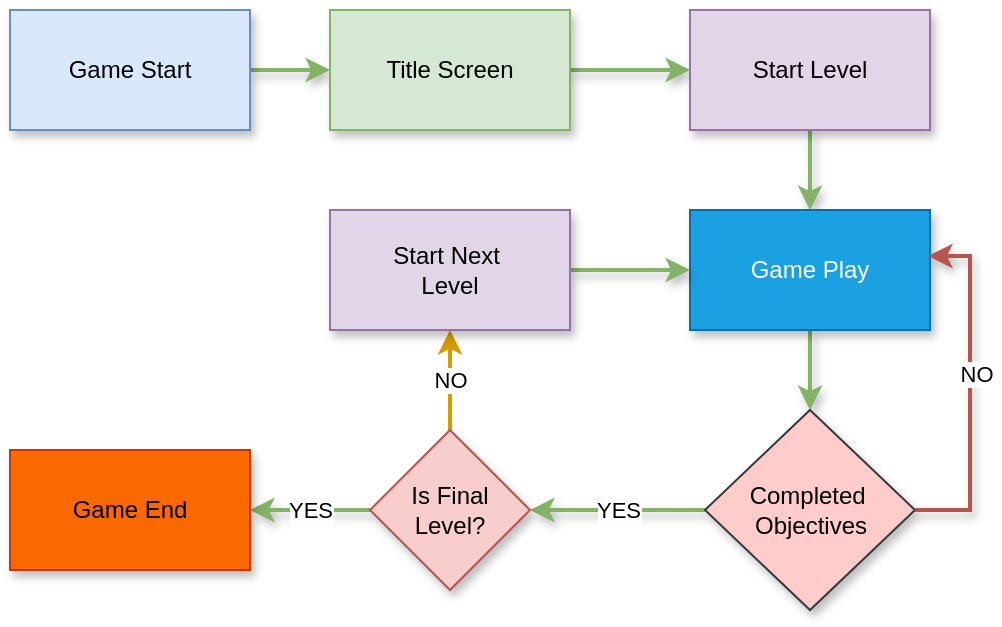 <mxfile version="23.1.5" type="github">
  <diagram name="Page-1" id="hj8KTSWtCMb48Kfoo2S6">
    <mxGraphModel dx="1339" dy="785" grid="1" gridSize="10" guides="1" tooltips="1" connect="1" arrows="1" fold="1" page="1" pageScale="1" pageWidth="850" pageHeight="1100" math="0" shadow="0">
      <root>
        <mxCell id="0" />
        <mxCell id="1" parent="0" />
        <mxCell id="QwpDfmqYIWqvYyOxzWCi-27" style="edgeStyle=orthogonalEdgeStyle;rounded=0;orthogonalLoop=1;jettySize=auto;html=1;entryX=0;entryY=0.5;entryDx=0;entryDy=0;shadow=1;strokeWidth=2;fillColor=#d5e8d4;gradientColor=#97d077;strokeColor=#82b366;" edge="1" parent="1" source="QwpDfmqYIWqvYyOxzWCi-22" target="QwpDfmqYIWqvYyOxzWCi-23">
          <mxGeometry relative="1" as="geometry" />
        </mxCell>
        <mxCell id="QwpDfmqYIWqvYyOxzWCi-22" value="Game Start" style="rounded=0;whiteSpace=wrap;html=1;shadow=1;fillColor=#dae8fc;strokeColor=#6c8ebf;" vertex="1" parent="1">
          <mxGeometry x="190" y="50" width="120" height="60" as="geometry" />
        </mxCell>
        <mxCell id="QwpDfmqYIWqvYyOxzWCi-28" style="edgeStyle=orthogonalEdgeStyle;rounded=0;orthogonalLoop=1;jettySize=auto;html=1;entryX=0;entryY=0.5;entryDx=0;entryDy=0;shadow=1;strokeWidth=2;fillColor=#d5e8d4;gradientColor=#97d077;strokeColor=#82b366;" edge="1" parent="1" source="QwpDfmqYIWqvYyOxzWCi-23" target="QwpDfmqYIWqvYyOxzWCi-24">
          <mxGeometry relative="1" as="geometry" />
        </mxCell>
        <mxCell id="QwpDfmqYIWqvYyOxzWCi-23" value="Title Screen" style="rounded=0;whiteSpace=wrap;html=1;shadow=1;fillColor=#d5e8d4;strokeColor=#82b366;" vertex="1" parent="1">
          <mxGeometry x="350" y="50" width="120" height="60" as="geometry" />
        </mxCell>
        <mxCell id="QwpDfmqYIWqvYyOxzWCi-33" style="edgeStyle=orthogonalEdgeStyle;rounded=0;orthogonalLoop=1;jettySize=auto;html=1;entryX=0.5;entryY=0;entryDx=0;entryDy=0;shadow=1;strokeWidth=2;fillColor=#d5e8d4;gradientColor=#97d077;strokeColor=#82b366;" edge="1" parent="1" source="QwpDfmqYIWqvYyOxzWCi-24" target="QwpDfmqYIWqvYyOxzWCi-32">
          <mxGeometry relative="1" as="geometry" />
        </mxCell>
        <mxCell id="QwpDfmqYIWqvYyOxzWCi-24" value="Start Level" style="rounded=0;whiteSpace=wrap;html=1;shadow=1;fillColor=#e1d5e7;strokeColor=#9673a6;" vertex="1" parent="1">
          <mxGeometry x="530" y="50" width="120" height="60" as="geometry" />
        </mxCell>
        <mxCell id="QwpDfmqYIWqvYyOxzWCi-35" style="edgeStyle=orthogonalEdgeStyle;rounded=0;orthogonalLoop=1;jettySize=auto;html=1;entryX=0.5;entryY=0;entryDx=0;entryDy=0;strokeWidth=2;fillColor=#d5e8d4;gradientColor=#97d077;strokeColor=#82b366;shadow=1;" edge="1" parent="1" source="QwpDfmqYIWqvYyOxzWCi-32" target="QwpDfmqYIWqvYyOxzWCi-34">
          <mxGeometry relative="1" as="geometry" />
        </mxCell>
        <mxCell id="QwpDfmqYIWqvYyOxzWCi-32" value="Game Play" style="rounded=0;whiteSpace=wrap;html=1;shadow=1;fillColor=#1ba1e2;strokeColor=#006EAF;fontColor=#ffffff;" vertex="1" parent="1">
          <mxGeometry x="530" y="150" width="120" height="60" as="geometry" />
        </mxCell>
        <mxCell id="QwpDfmqYIWqvYyOxzWCi-40" value="YES" style="edgeStyle=orthogonalEdgeStyle;rounded=0;orthogonalLoop=1;jettySize=auto;html=1;entryX=1;entryY=0.5;entryDx=0;entryDy=0;shadow=1;strokeWidth=2;fillColor=#d5e8d4;gradientColor=#97d077;strokeColor=#82b366;" edge="1" parent="1" source="QwpDfmqYIWqvYyOxzWCi-34" target="QwpDfmqYIWqvYyOxzWCi-39">
          <mxGeometry relative="1" as="geometry" />
        </mxCell>
        <mxCell id="QwpDfmqYIWqvYyOxzWCi-34" value="Completed&amp;nbsp;&lt;br&gt;Objectives" style="rhombus;whiteSpace=wrap;html=1;shadow=1;fillColor=#ffcccc;strokeColor=#36393d;" vertex="1" parent="1">
          <mxGeometry x="537.5" y="250" width="105" height="100" as="geometry" />
        </mxCell>
        <mxCell id="QwpDfmqYIWqvYyOxzWCi-36" style="edgeStyle=orthogonalEdgeStyle;rounded=0;orthogonalLoop=1;jettySize=auto;html=1;entryX=0.992;entryY=0.383;entryDx=0;entryDy=0;entryPerimeter=0;shadow=1;strokeWidth=2;fillColor=#f8cecc;gradientColor=#ea6b66;strokeColor=#b85450;" edge="1" parent="1" source="QwpDfmqYIWqvYyOxzWCi-34" target="QwpDfmqYIWqvYyOxzWCi-32">
          <mxGeometry relative="1" as="geometry">
            <Array as="points">
              <mxPoint x="670" y="300" />
              <mxPoint x="670" y="173" />
            </Array>
          </mxGeometry>
        </mxCell>
        <mxCell id="QwpDfmqYIWqvYyOxzWCi-37" value="NO" style="edgeLabel;html=1;align=center;verticalAlign=middle;resizable=0;points=[];" vertex="1" connectable="0" parent="QwpDfmqYIWqvYyOxzWCi-36">
          <mxGeometry x="0.1" y="-3" relative="1" as="geometry">
            <mxPoint y="1" as="offset" />
          </mxGeometry>
        </mxCell>
        <mxCell id="QwpDfmqYIWqvYyOxzWCi-44" value="NO" style="edgeStyle=orthogonalEdgeStyle;rounded=0;orthogonalLoop=1;jettySize=auto;html=1;strokeWidth=2;fillColor=#ffcd28;gradientColor=#ffa500;strokeColor=#d79b00;" edge="1" parent="1" source="QwpDfmqYIWqvYyOxzWCi-39" target="QwpDfmqYIWqvYyOxzWCi-42">
          <mxGeometry relative="1" as="geometry" />
        </mxCell>
        <mxCell id="QwpDfmqYIWqvYyOxzWCi-46" value="YES" style="edgeStyle=orthogonalEdgeStyle;rounded=0;orthogonalLoop=1;jettySize=auto;html=1;entryX=1;entryY=0.5;entryDx=0;entryDy=0;strokeWidth=2;shadow=1;fillColor=#d5e8d4;gradientColor=#97d077;strokeColor=#82b366;" edge="1" parent="1" source="QwpDfmqYIWqvYyOxzWCi-39" target="QwpDfmqYIWqvYyOxzWCi-45">
          <mxGeometry relative="1" as="geometry" />
        </mxCell>
        <mxCell id="QwpDfmqYIWqvYyOxzWCi-39" value="Is Final&lt;br&gt;Level?" style="rhombus;whiteSpace=wrap;html=1;shadow=1;fillColor=#f8cecc;strokeColor=#b85450;" vertex="1" parent="1">
          <mxGeometry x="370" y="260" width="80" height="80" as="geometry" />
        </mxCell>
        <mxCell id="QwpDfmqYIWqvYyOxzWCi-43" style="edgeStyle=orthogonalEdgeStyle;rounded=0;orthogonalLoop=1;jettySize=auto;html=1;entryX=0;entryY=0.5;entryDx=0;entryDy=0;shadow=1;strokeWidth=2;fillColor=#d5e8d4;gradientColor=#97d077;strokeColor=#82b366;" edge="1" parent="1" source="QwpDfmqYIWqvYyOxzWCi-42" target="QwpDfmqYIWqvYyOxzWCi-32">
          <mxGeometry relative="1" as="geometry" />
        </mxCell>
        <mxCell id="QwpDfmqYIWqvYyOxzWCi-42" value="Start Next&amp;nbsp;&lt;br&gt;Level" style="rounded=0;whiteSpace=wrap;html=1;shadow=1;fillColor=#e1d5e7;strokeColor=#9673a6;" vertex="1" parent="1">
          <mxGeometry x="350" y="150" width="120" height="60" as="geometry" />
        </mxCell>
        <mxCell id="QwpDfmqYIWqvYyOxzWCi-45" value="Game End" style="rounded=0;whiteSpace=wrap;html=1;shadow=1;fillColor=#fa6800;fontColor=#000000;strokeColor=#C73500;" vertex="1" parent="1">
          <mxGeometry x="190" y="270" width="120" height="60" as="geometry" />
        </mxCell>
      </root>
    </mxGraphModel>
  </diagram>
</mxfile>
